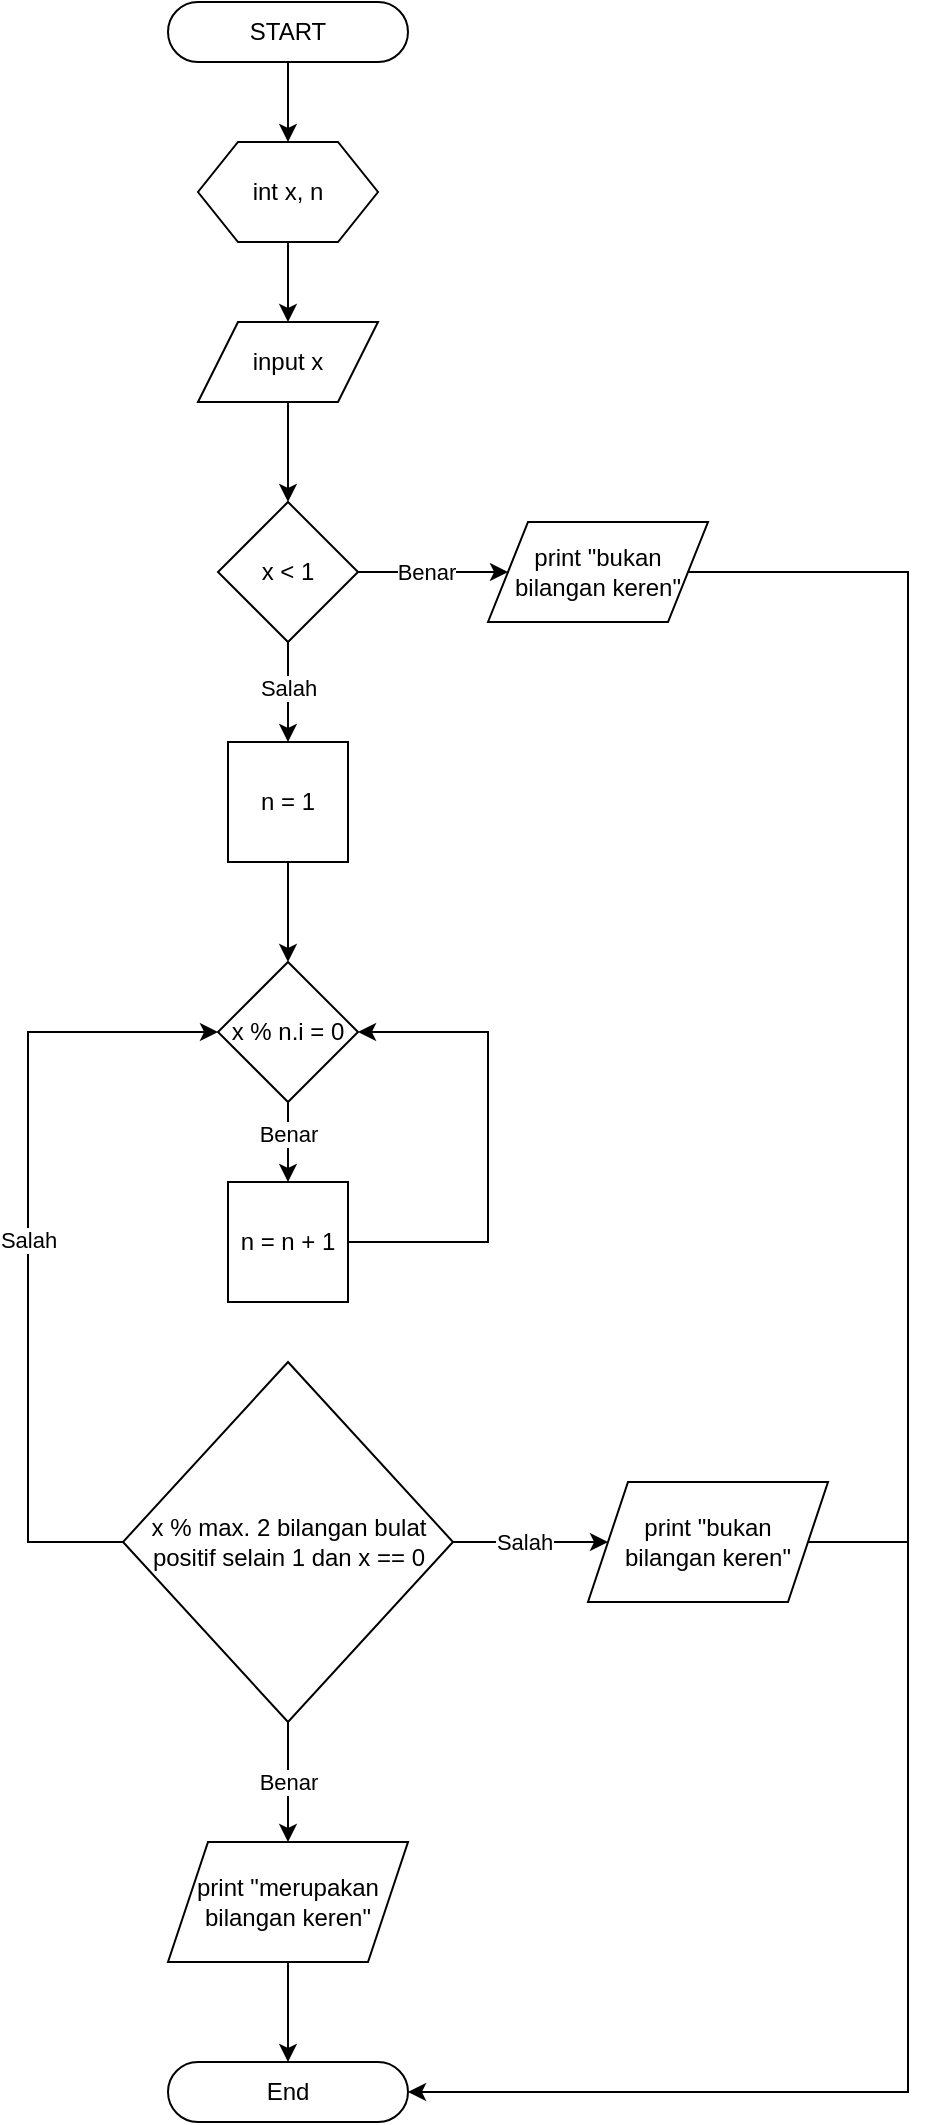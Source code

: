 <mxfile version="22.0.8" type="github">
  <diagram id="C5RBs43oDa-KdzZeNtuy" name="Page-1">
    <mxGraphModel dx="1065" dy="1634" grid="1" gridSize="10" guides="1" tooltips="1" connect="1" arrows="1" fold="1" page="1" pageScale="1" pageWidth="827" pageHeight="1169" math="0" shadow="0">
      <root>
        <mxCell id="WIyWlLk6GJQsqaUBKTNV-0" />
        <mxCell id="WIyWlLk6GJQsqaUBKTNV-1" parent="WIyWlLk6GJQsqaUBKTNV-0" />
        <mxCell id="gE01lS772OINtCkV0J_o-1" value="START" style="rounded=1;whiteSpace=wrap;html=1;arcSize=50;" vertex="1" parent="WIyWlLk6GJQsqaUBKTNV-1">
          <mxGeometry x="190" y="-1120" width="120" height="30" as="geometry" />
        </mxCell>
        <mxCell id="gE01lS772OINtCkV0J_o-43" value="int x, n" style="shape=hexagon;perimeter=hexagonPerimeter2;whiteSpace=wrap;html=1;fixedSize=1;" vertex="1" parent="WIyWlLk6GJQsqaUBKTNV-1">
          <mxGeometry x="205" y="-1050" width="90" height="50" as="geometry" />
        </mxCell>
        <mxCell id="gE01lS772OINtCkV0J_o-44" value="input x" style="shape=parallelogram;perimeter=parallelogramPerimeter;whiteSpace=wrap;html=1;fixedSize=1;" vertex="1" parent="WIyWlLk6GJQsqaUBKTNV-1">
          <mxGeometry x="205" y="-960" width="90" height="40" as="geometry" />
        </mxCell>
        <mxCell id="gE01lS772OINtCkV0J_o-45" value="x &amp;lt; 1" style="rhombus;whiteSpace=wrap;html=1;" vertex="1" parent="WIyWlLk6GJQsqaUBKTNV-1">
          <mxGeometry x="215" y="-870" width="70" height="70" as="geometry" />
        </mxCell>
        <mxCell id="gE01lS772OINtCkV0J_o-46" value="print &quot;bukan bilangan keren&quot;" style="shape=parallelogram;perimeter=parallelogramPerimeter;whiteSpace=wrap;html=1;fixedSize=1;" vertex="1" parent="WIyWlLk6GJQsqaUBKTNV-1">
          <mxGeometry x="350" y="-860" width="110" height="50" as="geometry" />
        </mxCell>
        <mxCell id="gE01lS772OINtCkV0J_o-47" value="n = 1" style="whiteSpace=wrap;html=1;aspect=fixed;" vertex="1" parent="WIyWlLk6GJQsqaUBKTNV-1">
          <mxGeometry x="220" y="-750" width="60" height="60" as="geometry" />
        </mxCell>
        <mxCell id="gE01lS772OINtCkV0J_o-48" value="x % n.i = 0" style="rhombus;whiteSpace=wrap;html=1;" vertex="1" parent="WIyWlLk6GJQsqaUBKTNV-1">
          <mxGeometry x="215" y="-640" width="70" height="70" as="geometry" />
        </mxCell>
        <mxCell id="gE01lS772OINtCkV0J_o-50" value="n = n + 1" style="whiteSpace=wrap;html=1;aspect=fixed;" vertex="1" parent="WIyWlLk6GJQsqaUBKTNV-1">
          <mxGeometry x="220" y="-530" width="60" height="60" as="geometry" />
        </mxCell>
        <mxCell id="gE01lS772OINtCkV0J_o-52" value="x % max. 2 bilangan bulat positif selain 1 dan x == 0" style="rhombus;whiteSpace=wrap;html=1;" vertex="1" parent="WIyWlLk6GJQsqaUBKTNV-1">
          <mxGeometry x="167.5" y="-440" width="165" height="180" as="geometry" />
        </mxCell>
        <mxCell id="gE01lS772OINtCkV0J_o-53" value="print &quot;merupakan bilangan keren&quot;" style="shape=parallelogram;perimeter=parallelogramPerimeter;whiteSpace=wrap;html=1;fixedSize=1;" vertex="1" parent="WIyWlLk6GJQsqaUBKTNV-1">
          <mxGeometry x="190" y="-200" width="120" height="60" as="geometry" />
        </mxCell>
        <mxCell id="gE01lS772OINtCkV0J_o-54" value="print &quot;bukan &lt;br&gt;bilangan keren&quot;" style="shape=parallelogram;perimeter=parallelogramPerimeter;whiteSpace=wrap;html=1;fixedSize=1;" vertex="1" parent="WIyWlLk6GJQsqaUBKTNV-1">
          <mxGeometry x="400" y="-380" width="120" height="60" as="geometry" />
        </mxCell>
        <mxCell id="gE01lS772OINtCkV0J_o-55" value="End" style="rounded=1;whiteSpace=wrap;html=1;arcSize=50;" vertex="1" parent="WIyWlLk6GJQsqaUBKTNV-1">
          <mxGeometry x="190" y="-90" width="120" height="30" as="geometry" />
        </mxCell>
        <mxCell id="gE01lS772OINtCkV0J_o-56" value="" style="endArrow=classic;html=1;rounded=0;exitX=0.5;exitY=1;exitDx=0;exitDy=0;entryX=0.5;entryY=0;entryDx=0;entryDy=0;" edge="1" parent="WIyWlLk6GJQsqaUBKTNV-1" source="gE01lS772OINtCkV0J_o-1" target="gE01lS772OINtCkV0J_o-43">
          <mxGeometry width="50" height="50" relative="1" as="geometry">
            <mxPoint x="300" y="-880" as="sourcePoint" />
            <mxPoint x="350" y="-930" as="targetPoint" />
          </mxGeometry>
        </mxCell>
        <mxCell id="gE01lS772OINtCkV0J_o-57" value="" style="endArrow=classic;html=1;rounded=0;exitX=0.5;exitY=1;exitDx=0;exitDy=0;entryX=0.5;entryY=0;entryDx=0;entryDy=0;" edge="1" parent="WIyWlLk6GJQsqaUBKTNV-1" source="gE01lS772OINtCkV0J_o-43" target="gE01lS772OINtCkV0J_o-44">
          <mxGeometry width="50" height="50" relative="1" as="geometry">
            <mxPoint x="260" y="-1080" as="sourcePoint" />
            <mxPoint x="260" y="-1040" as="targetPoint" />
          </mxGeometry>
        </mxCell>
        <mxCell id="gE01lS772OINtCkV0J_o-58" value="" style="endArrow=classic;html=1;rounded=0;exitX=0.5;exitY=1;exitDx=0;exitDy=0;entryX=0.5;entryY=0;entryDx=0;entryDy=0;" edge="1" parent="WIyWlLk6GJQsqaUBKTNV-1" source="gE01lS772OINtCkV0J_o-44" target="gE01lS772OINtCkV0J_o-45">
          <mxGeometry width="50" height="50" relative="1" as="geometry">
            <mxPoint x="270" y="-1070" as="sourcePoint" />
            <mxPoint x="270" y="-1030" as="targetPoint" />
          </mxGeometry>
        </mxCell>
        <mxCell id="gE01lS772OINtCkV0J_o-60" value="" style="endArrow=classic;html=1;rounded=0;exitX=1;exitY=0.5;exitDx=0;exitDy=0;entryX=0;entryY=0.5;entryDx=0;entryDy=0;" edge="1" parent="WIyWlLk6GJQsqaUBKTNV-1" source="gE01lS772OINtCkV0J_o-45" target="gE01lS772OINtCkV0J_o-46">
          <mxGeometry relative="1" as="geometry">
            <mxPoint x="270" y="-810" as="sourcePoint" />
            <mxPoint x="370" y="-810" as="targetPoint" />
          </mxGeometry>
        </mxCell>
        <mxCell id="gE01lS772OINtCkV0J_o-61" value="Benar" style="edgeLabel;resizable=0;html=1;align=center;verticalAlign=middle;" connectable="0" vertex="1" parent="gE01lS772OINtCkV0J_o-60">
          <mxGeometry relative="1" as="geometry">
            <mxPoint x="-4" as="offset" />
          </mxGeometry>
        </mxCell>
        <mxCell id="gE01lS772OINtCkV0J_o-62" value="" style="endArrow=classic;html=1;rounded=0;exitX=0.5;exitY=1;exitDx=0;exitDy=0;entryX=0.5;entryY=0;entryDx=0;entryDy=0;" edge="1" parent="WIyWlLk6GJQsqaUBKTNV-1" source="gE01lS772OINtCkV0J_o-45" target="gE01lS772OINtCkV0J_o-47">
          <mxGeometry relative="1" as="geometry">
            <mxPoint x="270" y="-810" as="sourcePoint" />
            <mxPoint x="370" y="-810" as="targetPoint" />
          </mxGeometry>
        </mxCell>
        <mxCell id="gE01lS772OINtCkV0J_o-63" value="Salah" style="edgeLabel;resizable=0;html=1;align=center;verticalAlign=middle;" connectable="0" vertex="1" parent="gE01lS772OINtCkV0J_o-62">
          <mxGeometry relative="1" as="geometry">
            <mxPoint y="-2" as="offset" />
          </mxGeometry>
        </mxCell>
        <mxCell id="gE01lS772OINtCkV0J_o-64" value="" style="endArrow=classic;html=1;rounded=0;exitX=0.5;exitY=1;exitDx=0;exitDy=0;entryX=0.5;entryY=0;entryDx=0;entryDy=0;" edge="1" parent="WIyWlLk6GJQsqaUBKTNV-1" source="gE01lS772OINtCkV0J_o-48" target="gE01lS772OINtCkV0J_o-50">
          <mxGeometry relative="1" as="geometry">
            <mxPoint x="270" y="-610" as="sourcePoint" />
            <mxPoint x="370" y="-610" as="targetPoint" />
          </mxGeometry>
        </mxCell>
        <mxCell id="gE01lS772OINtCkV0J_o-65" value="Benar" style="edgeLabel;resizable=0;html=1;align=center;verticalAlign=middle;" connectable="0" vertex="1" parent="gE01lS772OINtCkV0J_o-64">
          <mxGeometry relative="1" as="geometry">
            <mxPoint y="-4" as="offset" />
          </mxGeometry>
        </mxCell>
        <mxCell id="gE01lS772OINtCkV0J_o-66" value="" style="endArrow=classic;html=1;rounded=0;exitX=0.5;exitY=1;exitDx=0;exitDy=0;entryX=0.5;entryY=0;entryDx=0;entryDy=0;" edge="1" parent="WIyWlLk6GJQsqaUBKTNV-1" source="gE01lS772OINtCkV0J_o-47" target="gE01lS772OINtCkV0J_o-48">
          <mxGeometry width="50" height="50" relative="1" as="geometry">
            <mxPoint x="300" y="-580" as="sourcePoint" />
            <mxPoint x="350" y="-630" as="targetPoint" />
          </mxGeometry>
        </mxCell>
        <mxCell id="gE01lS772OINtCkV0J_o-67" value="" style="endArrow=classic;html=1;rounded=0;exitX=1;exitY=0.5;exitDx=0;exitDy=0;entryX=1;entryY=0.5;entryDx=0;entryDy=0;" edge="1" parent="WIyWlLk6GJQsqaUBKTNV-1" source="gE01lS772OINtCkV0J_o-50" target="gE01lS772OINtCkV0J_o-48">
          <mxGeometry width="50" height="50" relative="1" as="geometry">
            <mxPoint x="300" y="-580" as="sourcePoint" />
            <mxPoint x="350" y="-630" as="targetPoint" />
            <Array as="points">
              <mxPoint x="350" y="-500" />
              <mxPoint x="350" y="-605" />
            </Array>
          </mxGeometry>
        </mxCell>
        <mxCell id="gE01lS772OINtCkV0J_o-68" value="" style="endArrow=classic;html=1;rounded=0;exitX=0;exitY=0.5;exitDx=0;exitDy=0;entryX=0;entryY=0.5;entryDx=0;entryDy=0;" edge="1" parent="WIyWlLk6GJQsqaUBKTNV-1" source="gE01lS772OINtCkV0J_o-52" target="gE01lS772OINtCkV0J_o-48">
          <mxGeometry relative="1" as="geometry">
            <mxPoint x="270" y="-410" as="sourcePoint" />
            <mxPoint x="370" y="-410" as="targetPoint" />
            <Array as="points">
              <mxPoint x="120" y="-350" />
              <mxPoint x="120" y="-605" />
            </Array>
          </mxGeometry>
        </mxCell>
        <mxCell id="gE01lS772OINtCkV0J_o-69" value="Salah" style="edgeLabel;resizable=0;html=1;align=center;verticalAlign=middle;" connectable="0" vertex="1" parent="gE01lS772OINtCkV0J_o-68">
          <mxGeometry relative="1" as="geometry" />
        </mxCell>
        <mxCell id="gE01lS772OINtCkV0J_o-72" value="" style="endArrow=classic;html=1;rounded=0;exitX=1;exitY=0.5;exitDx=0;exitDy=0;entryX=0;entryY=0.5;entryDx=0;entryDy=0;" edge="1" parent="WIyWlLk6GJQsqaUBKTNV-1" source="gE01lS772OINtCkV0J_o-52" target="gE01lS772OINtCkV0J_o-54">
          <mxGeometry relative="1" as="geometry">
            <mxPoint x="270" y="-410" as="sourcePoint" />
            <mxPoint x="370" y="-410" as="targetPoint" />
          </mxGeometry>
        </mxCell>
        <mxCell id="gE01lS772OINtCkV0J_o-73" value="Salah" style="edgeLabel;resizable=0;html=1;align=center;verticalAlign=middle;" connectable="0" vertex="1" parent="gE01lS772OINtCkV0J_o-72">
          <mxGeometry relative="1" as="geometry">
            <mxPoint x="-4" as="offset" />
          </mxGeometry>
        </mxCell>
        <mxCell id="gE01lS772OINtCkV0J_o-74" value="" style="endArrow=classic;html=1;rounded=0;exitX=0.5;exitY=1;exitDx=0;exitDy=0;entryX=0.5;entryY=0;entryDx=0;entryDy=0;" edge="1" parent="WIyWlLk6GJQsqaUBKTNV-1" source="gE01lS772OINtCkV0J_o-52" target="gE01lS772OINtCkV0J_o-53">
          <mxGeometry relative="1" as="geometry">
            <mxPoint x="270" y="-110" as="sourcePoint" />
            <mxPoint x="370" y="-110" as="targetPoint" />
          </mxGeometry>
        </mxCell>
        <mxCell id="gE01lS772OINtCkV0J_o-75" value="Benar" style="edgeLabel;resizable=0;html=1;align=center;verticalAlign=middle;" connectable="0" vertex="1" parent="gE01lS772OINtCkV0J_o-74">
          <mxGeometry relative="1" as="geometry" />
        </mxCell>
        <mxCell id="gE01lS772OINtCkV0J_o-76" value="" style="endArrow=classic;html=1;rounded=0;exitX=0.5;exitY=1;exitDx=0;exitDy=0;entryX=0.5;entryY=0;entryDx=0;entryDy=0;" edge="1" parent="WIyWlLk6GJQsqaUBKTNV-1" source="gE01lS772OINtCkV0J_o-53" target="gE01lS772OINtCkV0J_o-55">
          <mxGeometry width="50" height="50" relative="1" as="geometry">
            <mxPoint x="310" y="-50" as="sourcePoint" />
            <mxPoint x="350" y="-130" as="targetPoint" />
          </mxGeometry>
        </mxCell>
        <mxCell id="gE01lS772OINtCkV0J_o-77" value="" style="endArrow=classic;html=1;rounded=0;exitX=1;exitY=0.5;exitDx=0;exitDy=0;entryX=1;entryY=0.5;entryDx=0;entryDy=0;" edge="1" parent="WIyWlLk6GJQsqaUBKTNV-1" source="gE01lS772OINtCkV0J_o-54" target="gE01lS772OINtCkV0J_o-55">
          <mxGeometry width="50" height="50" relative="1" as="geometry">
            <mxPoint x="300" y="-80" as="sourcePoint" />
            <mxPoint x="350" y="-130" as="targetPoint" />
            <Array as="points">
              <mxPoint x="560" y="-350" />
              <mxPoint x="560" y="-75" />
            </Array>
          </mxGeometry>
        </mxCell>
        <mxCell id="gE01lS772OINtCkV0J_o-78" value="" style="endArrow=none;html=1;rounded=0;exitX=1;exitY=0.5;exitDx=0;exitDy=0;" edge="1" parent="WIyWlLk6GJQsqaUBKTNV-1" source="gE01lS772OINtCkV0J_o-46">
          <mxGeometry width="50" height="50" relative="1" as="geometry">
            <mxPoint x="490" y="-370" as="sourcePoint" />
            <mxPoint x="560" y="-350" as="targetPoint" />
            <Array as="points">
              <mxPoint x="560" y="-835" />
            </Array>
          </mxGeometry>
        </mxCell>
      </root>
    </mxGraphModel>
  </diagram>
</mxfile>

